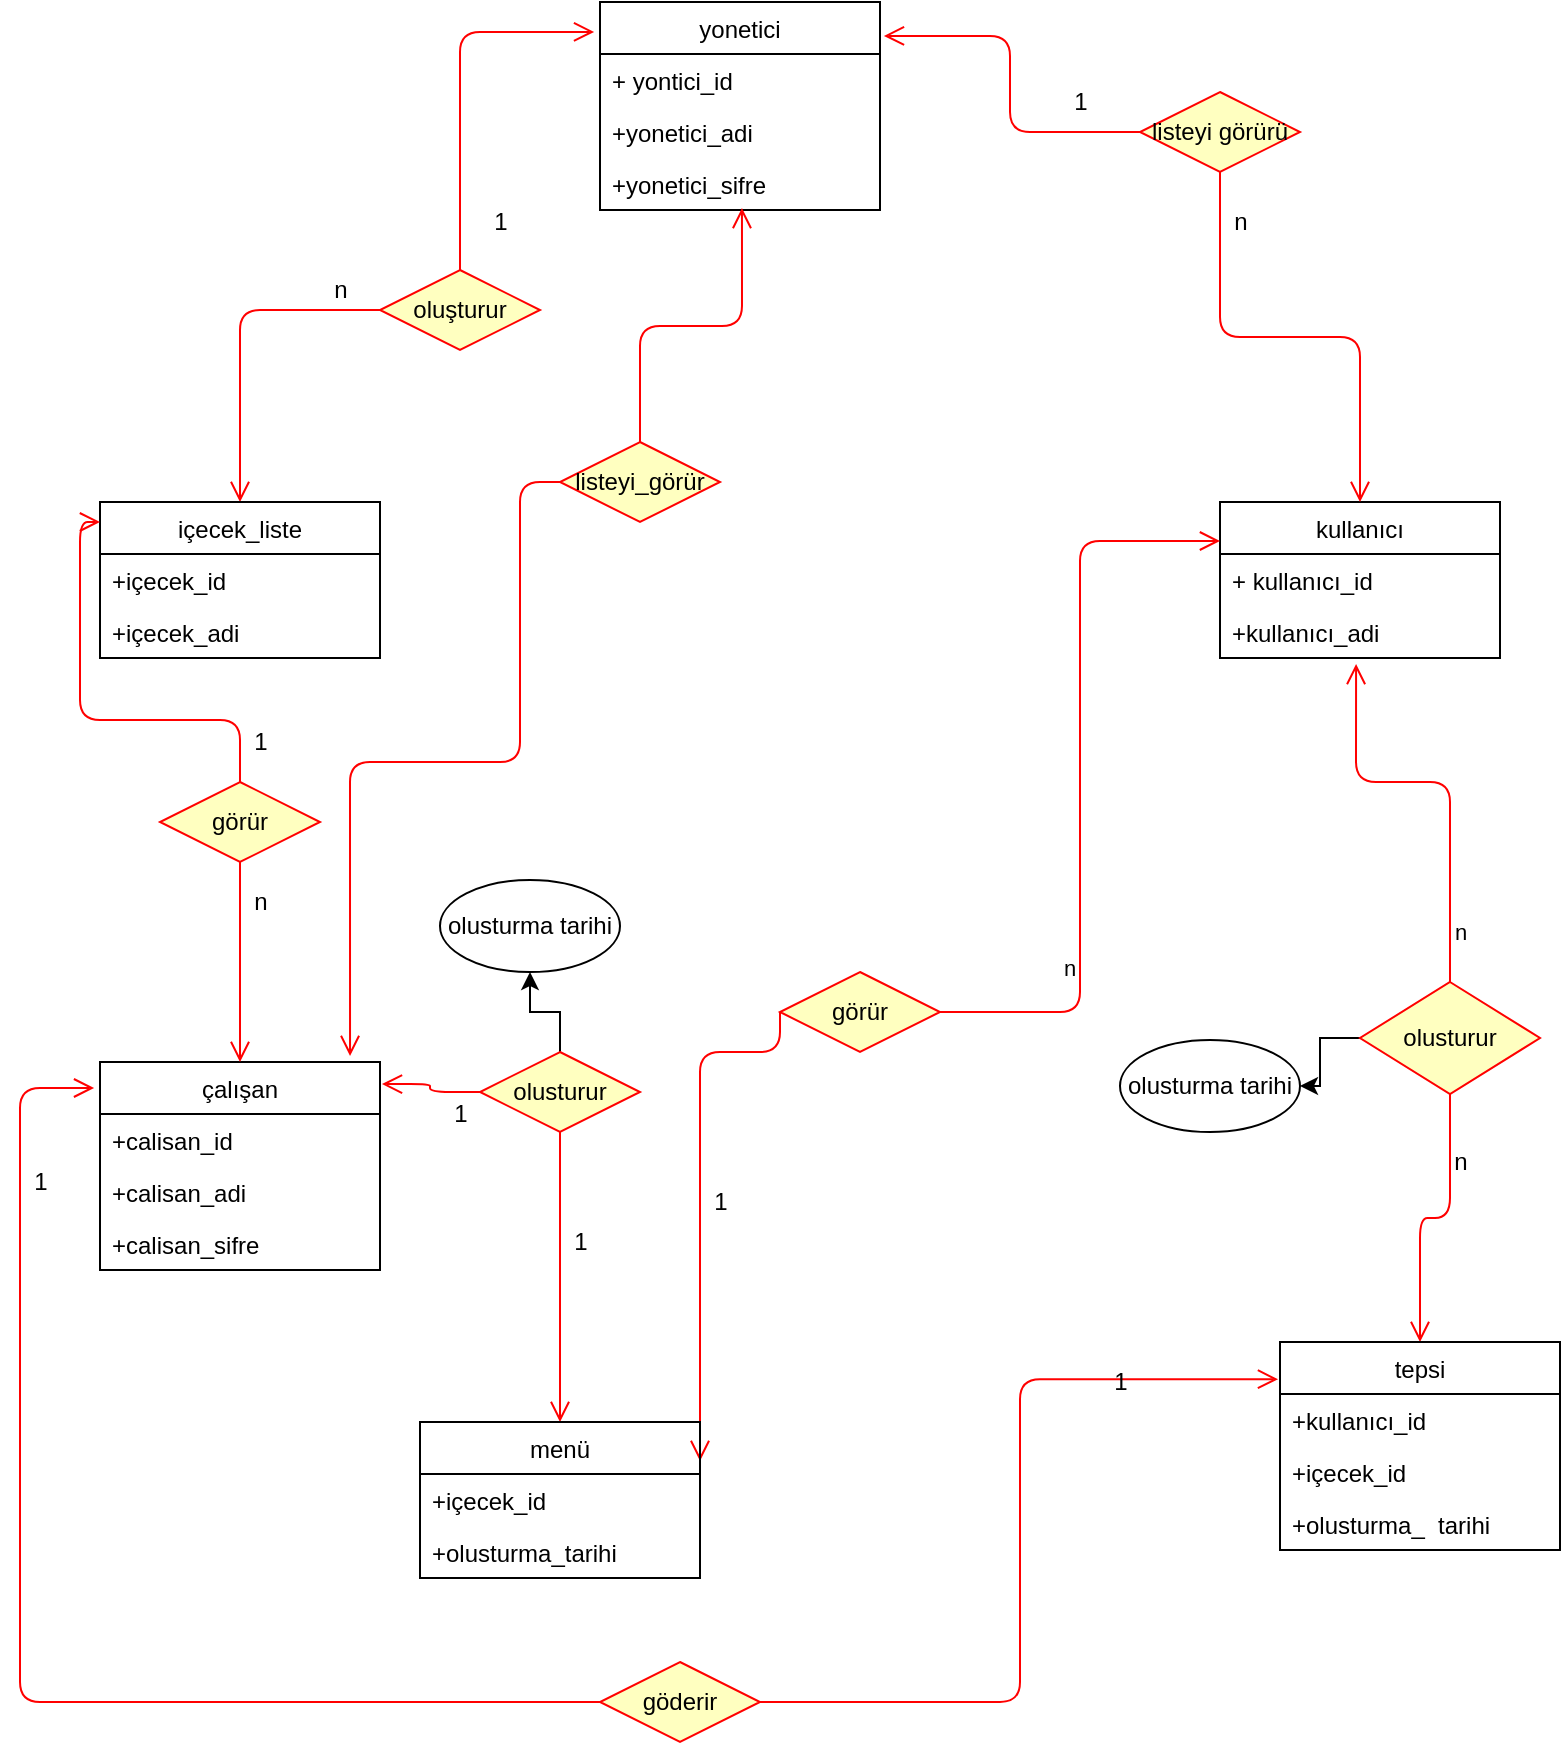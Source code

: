 <mxfile version="14.5.8" type="github">
  <diagram id="p__v9j3c49mNYrNBz_HG" name="Page-1">
    <mxGraphModel dx="942" dy="614" grid="1" gridSize="10" guides="1" tooltips="1" connect="1" arrows="1" fold="1" page="1" pageScale="1" pageWidth="827" pageHeight="1169" math="0" shadow="0">
      <root>
        <object label="" id="0">
          <mxCell />
        </object>
        <mxCell id="1" parent="0" />
        <mxCell id="vbaEZDl9QH7F2FkEWpM7-30" value="yonetici" style="swimlane;fontStyle=0;childLayout=stackLayout;horizontal=1;startSize=26;fillColor=none;horizontalStack=0;resizeParent=1;resizeParentMax=0;resizeLast=0;collapsible=1;marginBottom=0;" vertex="1" parent="1">
          <mxGeometry x="300" y="10" width="140" height="104" as="geometry" />
        </mxCell>
        <mxCell id="vbaEZDl9QH7F2FkEWpM7-31" value="+ yontici_id" style="text;strokeColor=none;fillColor=none;align=left;verticalAlign=top;spacingLeft=4;spacingRight=4;overflow=hidden;rotatable=0;points=[[0,0.5],[1,0.5]];portConstraint=eastwest;" vertex="1" parent="vbaEZDl9QH7F2FkEWpM7-30">
          <mxGeometry y="26" width="140" height="26" as="geometry" />
        </mxCell>
        <mxCell id="vbaEZDl9QH7F2FkEWpM7-32" value="+yonetici_adi&#xa;" style="text;strokeColor=none;fillColor=none;align=left;verticalAlign=top;spacingLeft=4;spacingRight=4;overflow=hidden;rotatable=0;points=[[0,0.5],[1,0.5]];portConstraint=eastwest;" vertex="1" parent="vbaEZDl9QH7F2FkEWpM7-30">
          <mxGeometry y="52" width="140" height="26" as="geometry" />
        </mxCell>
        <mxCell id="vbaEZDl9QH7F2FkEWpM7-33" value="+yonetici_sifre" style="text;strokeColor=none;fillColor=none;align=left;verticalAlign=top;spacingLeft=4;spacingRight=4;overflow=hidden;rotatable=0;points=[[0,0.5],[1,0.5]];portConstraint=eastwest;" vertex="1" parent="vbaEZDl9QH7F2FkEWpM7-30">
          <mxGeometry y="78" width="140" height="26" as="geometry" />
        </mxCell>
        <mxCell id="vbaEZDl9QH7F2FkEWpM7-34" value="oluşturur" style="rhombus;whiteSpace=wrap;html=1;fillColor=#ffffc0;strokeColor=#ff0000;" vertex="1" parent="1">
          <mxGeometry x="190" y="144" width="80" height="40" as="geometry" />
        </mxCell>
        <mxCell id="vbaEZDl9QH7F2FkEWpM7-35" value="" style="edgeStyle=orthogonalEdgeStyle;html=1;align=left;verticalAlign=bottom;endArrow=open;endSize=8;strokeColor=#ff0000;entryX=0.5;entryY=0;entryDx=0;entryDy=0;" edge="1" source="vbaEZDl9QH7F2FkEWpM7-34" parent="1" target="vbaEZDl9QH7F2FkEWpM7-44">
          <mxGeometry x="-0.518" y="-44" relative="1" as="geometry">
            <mxPoint x="110" y="250" as="targetPoint" />
            <Array as="points">
              <mxPoint x="120" y="164" />
            </Array>
            <mxPoint as="offset" />
          </mxGeometry>
        </mxCell>
        <mxCell id="vbaEZDl9QH7F2FkEWpM7-36" value="" style="edgeStyle=orthogonalEdgeStyle;html=1;align=left;verticalAlign=top;endArrow=open;endSize=8;strokeColor=#ff0000;entryX=-0.021;entryY=0.144;entryDx=0;entryDy=0;entryPerimeter=0;" edge="1" source="vbaEZDl9QH7F2FkEWpM7-34" parent="1" target="vbaEZDl9QH7F2FkEWpM7-30">
          <mxGeometry x="0.204" y="66" relative="1" as="geometry">
            <mxPoint x="160" y="220" as="targetPoint" />
            <Array as="points">
              <mxPoint x="230" y="25" />
            </Array>
            <mxPoint x="-37" y="11" as="offset" />
          </mxGeometry>
        </mxCell>
        <mxCell id="vbaEZDl9QH7F2FkEWpM7-42" value="1" style="text;html=1;align=center;verticalAlign=middle;resizable=0;points=[];autosize=1;strokeColor=none;" vertex="1" parent="1">
          <mxGeometry x="240" y="110" width="20" height="20" as="geometry" />
        </mxCell>
        <mxCell id="vbaEZDl9QH7F2FkEWpM7-43" value="n" style="text;html=1;align=center;verticalAlign=middle;resizable=0;points=[];autosize=1;strokeColor=none;" vertex="1" parent="1">
          <mxGeometry x="160" y="144" width="20" height="20" as="geometry" />
        </mxCell>
        <mxCell id="vbaEZDl9QH7F2FkEWpM7-44" value="içecek_liste" style="swimlane;fontStyle=0;childLayout=stackLayout;horizontal=1;startSize=26;fillColor=none;horizontalStack=0;resizeParent=1;resizeParentMax=0;resizeLast=0;collapsible=1;marginBottom=0;" vertex="1" parent="1">
          <mxGeometry x="50" y="260" width="140" height="78" as="geometry" />
        </mxCell>
        <mxCell id="vbaEZDl9QH7F2FkEWpM7-45" value="+içecek_id" style="text;strokeColor=none;fillColor=none;align=left;verticalAlign=top;spacingLeft=4;spacingRight=4;overflow=hidden;rotatable=0;points=[[0,0.5],[1,0.5]];portConstraint=eastwest;" vertex="1" parent="vbaEZDl9QH7F2FkEWpM7-44">
          <mxGeometry y="26" width="140" height="26" as="geometry" />
        </mxCell>
        <mxCell id="vbaEZDl9QH7F2FkEWpM7-46" value="+içecek_adi" style="text;strokeColor=none;fillColor=none;align=left;verticalAlign=top;spacingLeft=4;spacingRight=4;overflow=hidden;rotatable=0;points=[[0,0.5],[1,0.5]];portConstraint=eastwest;" vertex="1" parent="vbaEZDl9QH7F2FkEWpM7-44">
          <mxGeometry y="52" width="140" height="26" as="geometry" />
        </mxCell>
        <mxCell id="vbaEZDl9QH7F2FkEWpM7-48" value="kullanıcı" style="swimlane;fontStyle=0;childLayout=stackLayout;horizontal=1;startSize=26;fillColor=none;horizontalStack=0;resizeParent=1;resizeParentMax=0;resizeLast=0;collapsible=1;marginBottom=0;" vertex="1" parent="1">
          <mxGeometry x="610" y="260" width="140" height="78" as="geometry" />
        </mxCell>
        <mxCell id="vbaEZDl9QH7F2FkEWpM7-49" value="+ kullanıcı_id" style="text;strokeColor=none;fillColor=none;align=left;verticalAlign=top;spacingLeft=4;spacingRight=4;overflow=hidden;rotatable=0;points=[[0,0.5],[1,0.5]];portConstraint=eastwest;" vertex="1" parent="vbaEZDl9QH7F2FkEWpM7-48">
          <mxGeometry y="26" width="140" height="26" as="geometry" />
        </mxCell>
        <mxCell id="vbaEZDl9QH7F2FkEWpM7-50" value="+kullanıcı_adi" style="text;strokeColor=none;fillColor=none;align=left;verticalAlign=top;spacingLeft=4;spacingRight=4;overflow=hidden;rotatable=0;points=[[0,0.5],[1,0.5]];portConstraint=eastwest;" vertex="1" parent="vbaEZDl9QH7F2FkEWpM7-48">
          <mxGeometry y="52" width="140" height="26" as="geometry" />
        </mxCell>
        <mxCell id="vbaEZDl9QH7F2FkEWpM7-52" value="görür" style="rhombus;whiteSpace=wrap;html=1;fillColor=#ffffc0;strokeColor=#ff0000;" vertex="1" parent="1">
          <mxGeometry x="390" y="495" width="80" height="40" as="geometry" />
        </mxCell>
        <mxCell id="vbaEZDl9QH7F2FkEWpM7-53" value="n" style="edgeStyle=orthogonalEdgeStyle;html=1;align=left;verticalAlign=bottom;endArrow=open;endSize=8;strokeColor=#ff0000;entryX=0;entryY=0.25;entryDx=0;entryDy=0;" edge="1" source="vbaEZDl9QH7F2FkEWpM7-52" parent="1" target="vbaEZDl9QH7F2FkEWpM7-48">
          <mxGeometry x="-0.554" y="10" relative="1" as="geometry">
            <mxPoint x="504" y="280" as="targetPoint" />
            <mxPoint as="offset" />
          </mxGeometry>
        </mxCell>
        <mxCell id="vbaEZDl9QH7F2FkEWpM7-54" value="" style="edgeStyle=orthogonalEdgeStyle;html=1;align=left;verticalAlign=top;endArrow=open;endSize=8;strokeColor=#ff0000;entryX=1;entryY=0.25;entryDx=0;entryDy=0;exitX=0;exitY=0.5;exitDx=0;exitDy=0;" edge="1" source="vbaEZDl9QH7F2FkEWpM7-52" parent="1" target="vbaEZDl9QH7F2FkEWpM7-90">
          <mxGeometry x="-0.492" y="-20" relative="1" as="geometry">
            <mxPoint x="364" y="410" as="targetPoint" />
            <Array as="points">
              <mxPoint x="390" y="535" />
              <mxPoint x="350" y="535" />
            </Array>
            <mxPoint as="offset" />
          </mxGeometry>
        </mxCell>
        <mxCell id="vbaEZDl9QH7F2FkEWpM7-56" value="çalışan" style="swimlane;fontStyle=0;childLayout=stackLayout;horizontal=1;startSize=26;fillColor=none;horizontalStack=0;resizeParent=1;resizeParentMax=0;resizeLast=0;collapsible=1;marginBottom=0;" vertex="1" parent="1">
          <mxGeometry x="50" y="540" width="140" height="104" as="geometry" />
        </mxCell>
        <mxCell id="vbaEZDl9QH7F2FkEWpM7-57" value="+calisan_id" style="text;strokeColor=none;fillColor=none;align=left;verticalAlign=top;spacingLeft=4;spacingRight=4;overflow=hidden;rotatable=0;points=[[0,0.5],[1,0.5]];portConstraint=eastwest;" vertex="1" parent="vbaEZDl9QH7F2FkEWpM7-56">
          <mxGeometry y="26" width="140" height="26" as="geometry" />
        </mxCell>
        <mxCell id="vbaEZDl9QH7F2FkEWpM7-58" value="+calisan_adi" style="text;strokeColor=none;fillColor=none;align=left;verticalAlign=top;spacingLeft=4;spacingRight=4;overflow=hidden;rotatable=0;points=[[0,0.5],[1,0.5]];portConstraint=eastwest;" vertex="1" parent="vbaEZDl9QH7F2FkEWpM7-56">
          <mxGeometry y="52" width="140" height="26" as="geometry" />
        </mxCell>
        <mxCell id="vbaEZDl9QH7F2FkEWpM7-59" value="+calisan_sifre" style="text;strokeColor=none;fillColor=none;align=left;verticalAlign=top;spacingLeft=4;spacingRight=4;overflow=hidden;rotatable=0;points=[[0,0.5],[1,0.5]];portConstraint=eastwest;" vertex="1" parent="vbaEZDl9QH7F2FkEWpM7-56">
          <mxGeometry y="78" width="140" height="26" as="geometry" />
        </mxCell>
        <mxCell id="vbaEZDl9QH7F2FkEWpM7-110" style="edgeStyle=orthogonalEdgeStyle;rounded=0;orthogonalLoop=1;jettySize=auto;html=1;" edge="1" parent="1" source="vbaEZDl9QH7F2FkEWpM7-60" target="vbaEZDl9QH7F2FkEWpM7-109">
          <mxGeometry relative="1" as="geometry" />
        </mxCell>
        <mxCell id="vbaEZDl9QH7F2FkEWpM7-60" value="olusturur" style="rhombus;whiteSpace=wrap;html=1;fillColor=#ffffc0;strokeColor=#ff0000;" vertex="1" parent="1">
          <mxGeometry x="680" y="500" width="90" height="56" as="geometry" />
        </mxCell>
        <mxCell id="vbaEZDl9QH7F2FkEWpM7-61" value="" style="edgeStyle=orthogonalEdgeStyle;html=1;align=left;verticalAlign=bottom;endArrow=open;endSize=8;strokeColor=#ff0000;entryX=0.486;entryY=1.115;entryDx=0;entryDy=0;entryPerimeter=0;exitX=0.5;exitY=0;exitDx=0;exitDy=0;" edge="1" source="vbaEZDl9QH7F2FkEWpM7-60" parent="1" target="vbaEZDl9QH7F2FkEWpM7-50">
          <mxGeometry x="-1" relative="1" as="geometry">
            <mxPoint x="630" y="440" as="targetPoint" />
            <Array as="points">
              <mxPoint x="725" y="400" />
              <mxPoint x="678" y="400" />
            </Array>
          </mxGeometry>
        </mxCell>
        <mxCell id="vbaEZDl9QH7F2FkEWpM7-103" value="n" style="edgeLabel;html=1;align=center;verticalAlign=middle;resizable=0;points=[];" vertex="1" connectable="0" parent="vbaEZDl9QH7F2FkEWpM7-61">
          <mxGeometry x="-0.757" y="-5" relative="1" as="geometry">
            <mxPoint as="offset" />
          </mxGeometry>
        </mxCell>
        <mxCell id="vbaEZDl9QH7F2FkEWpM7-62" value="" style="edgeStyle=orthogonalEdgeStyle;html=1;align=left;verticalAlign=top;endArrow=open;endSize=8;strokeColor=#ff0000;entryX=0.5;entryY=0;entryDx=0;entryDy=0;" edge="1" source="vbaEZDl9QH7F2FkEWpM7-60" parent="1" target="vbaEZDl9QH7F2FkEWpM7-64">
          <mxGeometry x="-1" relative="1" as="geometry">
            <mxPoint x="460" y="480" as="targetPoint" />
          </mxGeometry>
        </mxCell>
        <mxCell id="vbaEZDl9QH7F2FkEWpM7-64" value="tepsi" style="swimlane;fontStyle=0;childLayout=stackLayout;horizontal=1;startSize=26;fillColor=none;horizontalStack=0;resizeParent=1;resizeParentMax=0;resizeLast=0;collapsible=1;marginBottom=0;" vertex="1" parent="1">
          <mxGeometry x="640" y="680" width="140" height="104" as="geometry" />
        </mxCell>
        <mxCell id="vbaEZDl9QH7F2FkEWpM7-65" value="+kullanıcı_id" style="text;strokeColor=none;fillColor=none;align=left;verticalAlign=top;spacingLeft=4;spacingRight=4;overflow=hidden;rotatable=0;points=[[0,0.5],[1,0.5]];portConstraint=eastwest;" vertex="1" parent="vbaEZDl9QH7F2FkEWpM7-64">
          <mxGeometry y="26" width="140" height="26" as="geometry" />
        </mxCell>
        <mxCell id="vbaEZDl9QH7F2FkEWpM7-66" value="+içecek_id" style="text;strokeColor=none;fillColor=none;align=left;verticalAlign=top;spacingLeft=4;spacingRight=4;overflow=hidden;rotatable=0;points=[[0,0.5],[1,0.5]];portConstraint=eastwest;" vertex="1" parent="vbaEZDl9QH7F2FkEWpM7-64">
          <mxGeometry y="52" width="140" height="26" as="geometry" />
        </mxCell>
        <mxCell id="vbaEZDl9QH7F2FkEWpM7-114" value="+olusturma_  tarihi" style="text;strokeColor=none;fillColor=none;align=left;verticalAlign=top;spacingLeft=4;spacingRight=4;overflow=hidden;rotatable=0;points=[[0,0.5],[1,0.5]];portConstraint=eastwest;" vertex="1" parent="vbaEZDl9QH7F2FkEWpM7-64">
          <mxGeometry y="78" width="140" height="26" as="geometry" />
        </mxCell>
        <mxCell id="vbaEZDl9QH7F2FkEWpM7-74" value="listeyi görürü" style="rhombus;whiteSpace=wrap;html=1;fillColor=#ffffc0;strokeColor=#ff0000;" vertex="1" parent="1">
          <mxGeometry x="570" y="55" width="80" height="40" as="geometry" />
        </mxCell>
        <mxCell id="vbaEZDl9QH7F2FkEWpM7-75" value="" style="edgeStyle=orthogonalEdgeStyle;html=1;align=left;verticalAlign=bottom;endArrow=open;endSize=8;strokeColor=#ff0000;entryX=0.5;entryY=0;entryDx=0;entryDy=0;" edge="1" source="vbaEZDl9QH7F2FkEWpM7-74" parent="1" target="vbaEZDl9QH7F2FkEWpM7-48">
          <mxGeometry x="0.298" y="68" relative="1" as="geometry">
            <mxPoint x="750" y="75" as="targetPoint" />
            <mxPoint x="-58" y="-68" as="offset" />
          </mxGeometry>
        </mxCell>
        <mxCell id="vbaEZDl9QH7F2FkEWpM7-76" value="" style="edgeStyle=orthogonalEdgeStyle;html=1;align=left;verticalAlign=top;endArrow=open;endSize=8;strokeColor=#ff0000;entryX=1.014;entryY=0.163;entryDx=0;entryDy=0;entryPerimeter=0;" edge="1" source="vbaEZDl9QH7F2FkEWpM7-74" parent="1" target="vbaEZDl9QH7F2FkEWpM7-30">
          <mxGeometry x="-1" relative="1" as="geometry">
            <mxPoint x="460" y="68" as="targetPoint" />
          </mxGeometry>
        </mxCell>
        <mxCell id="vbaEZDl9QH7F2FkEWpM7-77" value="1" style="text;html=1;align=center;verticalAlign=middle;resizable=0;points=[];autosize=1;strokeColor=none;" vertex="1" parent="1">
          <mxGeometry x="530" y="50" width="20" height="20" as="geometry" />
        </mxCell>
        <mxCell id="vbaEZDl9QH7F2FkEWpM7-78" value="n" style="text;html=1;align=center;verticalAlign=middle;resizable=0;points=[];autosize=1;strokeColor=none;" vertex="1" parent="1">
          <mxGeometry x="610" y="110" width="20" height="20" as="geometry" />
        </mxCell>
        <mxCell id="vbaEZDl9QH7F2FkEWpM7-80" value="görür" style="rhombus;whiteSpace=wrap;html=1;fillColor=#ffffc0;strokeColor=#ff0000;" vertex="1" parent="1">
          <mxGeometry x="80" y="400" width="80" height="40" as="geometry" />
        </mxCell>
        <mxCell id="vbaEZDl9QH7F2FkEWpM7-81" value="" style="edgeStyle=orthogonalEdgeStyle;html=1;align=left;verticalAlign=bottom;endArrow=open;endSize=8;strokeColor=#ff0000;entryX=0;entryY=0.128;entryDx=0;entryDy=0;entryPerimeter=0;" edge="1" source="vbaEZDl9QH7F2FkEWpM7-80" parent="1" target="vbaEZDl9QH7F2FkEWpM7-44">
          <mxGeometry x="-1" relative="1" as="geometry">
            <mxPoint x="260" y="420" as="targetPoint" />
          </mxGeometry>
        </mxCell>
        <mxCell id="vbaEZDl9QH7F2FkEWpM7-82" value="" style="edgeStyle=orthogonalEdgeStyle;html=1;align=left;verticalAlign=top;endArrow=open;endSize=8;strokeColor=#ff0000;entryX=0.5;entryY=0;entryDx=0;entryDy=0;" edge="1" source="vbaEZDl9QH7F2FkEWpM7-80" parent="1" target="vbaEZDl9QH7F2FkEWpM7-56">
          <mxGeometry x="-1" relative="1" as="geometry">
            <mxPoint x="120" y="500" as="targetPoint" />
          </mxGeometry>
        </mxCell>
        <mxCell id="vbaEZDl9QH7F2FkEWpM7-112" style="edgeStyle=orthogonalEdgeStyle;rounded=0;orthogonalLoop=1;jettySize=auto;html=1;entryX=0.5;entryY=1;entryDx=0;entryDy=0;" edge="1" parent="1" source="vbaEZDl9QH7F2FkEWpM7-83" target="vbaEZDl9QH7F2FkEWpM7-111">
          <mxGeometry relative="1" as="geometry" />
        </mxCell>
        <mxCell id="vbaEZDl9QH7F2FkEWpM7-83" value="olusturur" style="rhombus;whiteSpace=wrap;html=1;fillColor=#ffffc0;strokeColor=#ff0000;" vertex="1" parent="1">
          <mxGeometry x="240" y="535" width="80" height="40" as="geometry" />
        </mxCell>
        <mxCell id="vbaEZDl9QH7F2FkEWpM7-84" value="" style="edgeStyle=orthogonalEdgeStyle;html=1;align=left;verticalAlign=bottom;endArrow=open;endSize=8;strokeColor=#ff0000;entryX=0.5;entryY=0;entryDx=0;entryDy=0;" edge="1" source="vbaEZDl9QH7F2FkEWpM7-83" parent="1" target="vbaEZDl9QH7F2FkEWpM7-90">
          <mxGeometry x="-1" relative="1" as="geometry">
            <mxPoint x="280" y="700" as="targetPoint" />
          </mxGeometry>
        </mxCell>
        <mxCell id="vbaEZDl9QH7F2FkEWpM7-85" value="" style="edgeStyle=orthogonalEdgeStyle;html=1;align=left;verticalAlign=top;endArrow=open;endSize=8;strokeColor=#ff0000;entryX=1.007;entryY=0.106;entryDx=0;entryDy=0;entryPerimeter=0;" edge="1" source="vbaEZDl9QH7F2FkEWpM7-83" parent="1" target="vbaEZDl9QH7F2FkEWpM7-56">
          <mxGeometry x="-1" relative="1" as="geometry">
            <mxPoint x="280" y="635" as="targetPoint" />
          </mxGeometry>
        </mxCell>
        <mxCell id="vbaEZDl9QH7F2FkEWpM7-90" value="menü" style="swimlane;fontStyle=0;childLayout=stackLayout;horizontal=1;startSize=26;fillColor=none;horizontalStack=0;resizeParent=1;resizeParentMax=0;resizeLast=0;collapsible=1;marginBottom=0;" vertex="1" parent="1">
          <mxGeometry x="210" y="720" width="140" height="78" as="geometry" />
        </mxCell>
        <mxCell id="vbaEZDl9QH7F2FkEWpM7-91" value="+içecek_id" style="text;strokeColor=none;fillColor=none;align=left;verticalAlign=top;spacingLeft=4;spacingRight=4;overflow=hidden;rotatable=0;points=[[0,0.5],[1,0.5]];portConstraint=eastwest;" vertex="1" parent="vbaEZDl9QH7F2FkEWpM7-90">
          <mxGeometry y="26" width="140" height="26" as="geometry" />
        </mxCell>
        <mxCell id="vbaEZDl9QH7F2FkEWpM7-113" value="+olusturma_tarihi" style="text;strokeColor=none;fillColor=none;align=left;verticalAlign=top;spacingLeft=4;spacingRight=4;overflow=hidden;rotatable=0;points=[[0,0.5],[1,0.5]];portConstraint=eastwest;" vertex="1" parent="vbaEZDl9QH7F2FkEWpM7-90">
          <mxGeometry y="52" width="140" height="26" as="geometry" />
        </mxCell>
        <mxCell id="vbaEZDl9QH7F2FkEWpM7-97" value="göderir" style="rhombus;whiteSpace=wrap;html=1;fillColor=#ffffc0;strokeColor=#ff0000;" vertex="1" parent="1">
          <mxGeometry x="300" y="840" width="80" height="40" as="geometry" />
        </mxCell>
        <mxCell id="vbaEZDl9QH7F2FkEWpM7-98" value="" style="edgeStyle=orthogonalEdgeStyle;html=1;align=left;verticalAlign=bottom;endArrow=open;endSize=8;strokeColor=#ff0000;entryX=-0.007;entryY=0.179;entryDx=0;entryDy=0;entryPerimeter=0;" edge="1" source="vbaEZDl9QH7F2FkEWpM7-97" parent="1" target="vbaEZDl9QH7F2FkEWpM7-64">
          <mxGeometry x="-1" relative="1" as="geometry">
            <mxPoint x="480" y="860" as="targetPoint" />
          </mxGeometry>
        </mxCell>
        <mxCell id="vbaEZDl9QH7F2FkEWpM7-99" value="" style="edgeStyle=orthogonalEdgeStyle;html=1;align=left;verticalAlign=top;endArrow=open;endSize=8;strokeColor=#ff0000;entryX=-0.021;entryY=0.125;entryDx=0;entryDy=0;entryPerimeter=0;" edge="1" source="vbaEZDl9QH7F2FkEWpM7-97" parent="1" target="vbaEZDl9QH7F2FkEWpM7-56">
          <mxGeometry x="-1" relative="1" as="geometry">
            <mxPoint x="340" y="940" as="targetPoint" />
            <Array as="points">
              <mxPoint x="10" y="860" />
              <mxPoint x="10" y="553" />
            </Array>
          </mxGeometry>
        </mxCell>
        <mxCell id="vbaEZDl9QH7F2FkEWpM7-100" value="1" style="text;html=1;align=center;verticalAlign=middle;resizable=0;points=[];autosize=1;strokeColor=none;" vertex="1" parent="1">
          <mxGeometry x="220" y="556" width="20" height="20" as="geometry" />
        </mxCell>
        <mxCell id="vbaEZDl9QH7F2FkEWpM7-101" value="1" style="text;html=1;align=center;verticalAlign=middle;resizable=0;points=[];autosize=1;strokeColor=none;" vertex="1" parent="1">
          <mxGeometry x="280" y="620" width="20" height="20" as="geometry" />
        </mxCell>
        <mxCell id="vbaEZDl9QH7F2FkEWpM7-102" value="1" style="text;html=1;align=center;verticalAlign=middle;resizable=0;points=[];autosize=1;strokeColor=none;" vertex="1" parent="1">
          <mxGeometry x="350" y="600" width="20" height="20" as="geometry" />
        </mxCell>
        <mxCell id="vbaEZDl9QH7F2FkEWpM7-104" value="n" style="text;html=1;align=center;verticalAlign=middle;resizable=0;points=[];autosize=1;strokeColor=none;" vertex="1" parent="1">
          <mxGeometry x="720" y="580" width="20" height="20" as="geometry" />
        </mxCell>
        <mxCell id="vbaEZDl9QH7F2FkEWpM7-105" value="1" style="text;html=1;align=center;verticalAlign=middle;resizable=0;points=[];autosize=1;strokeColor=none;" vertex="1" parent="1">
          <mxGeometry x="550" y="690" width="20" height="20" as="geometry" />
        </mxCell>
        <mxCell id="vbaEZDl9QH7F2FkEWpM7-106" value="1" style="text;html=1;align=center;verticalAlign=middle;resizable=0;points=[];autosize=1;strokeColor=none;" vertex="1" parent="1">
          <mxGeometry x="10" y="590" width="20" height="20" as="geometry" />
        </mxCell>
        <mxCell id="vbaEZDl9QH7F2FkEWpM7-107" value="1" style="text;html=1;align=center;verticalAlign=middle;resizable=0;points=[];autosize=1;strokeColor=none;" vertex="1" parent="1">
          <mxGeometry x="120" y="370" width="20" height="20" as="geometry" />
        </mxCell>
        <mxCell id="vbaEZDl9QH7F2FkEWpM7-108" value="n" style="text;html=1;align=center;verticalAlign=middle;resizable=0;points=[];autosize=1;strokeColor=none;" vertex="1" parent="1">
          <mxGeometry x="120" y="450" width="20" height="20" as="geometry" />
        </mxCell>
        <mxCell id="vbaEZDl9QH7F2FkEWpM7-109" value="olusturma tarihi" style="ellipse;whiteSpace=wrap;html=1;" vertex="1" parent="1">
          <mxGeometry x="560" y="529" width="90" height="46" as="geometry" />
        </mxCell>
        <mxCell id="vbaEZDl9QH7F2FkEWpM7-111" value="olusturma tarihi" style="ellipse;whiteSpace=wrap;html=1;" vertex="1" parent="1">
          <mxGeometry x="220" y="449" width="90" height="46" as="geometry" />
        </mxCell>
        <mxCell id="vbaEZDl9QH7F2FkEWpM7-116" value="listeyi_görür" style="rhombus;whiteSpace=wrap;html=1;fillColor=#ffffc0;strokeColor=#ff0000;" vertex="1" parent="1">
          <mxGeometry x="280" y="230" width="80" height="40" as="geometry" />
        </mxCell>
        <mxCell id="vbaEZDl9QH7F2FkEWpM7-117" value="" style="edgeStyle=orthogonalEdgeStyle;html=1;align=left;verticalAlign=bottom;endArrow=open;endSize=8;strokeColor=#ff0000;entryX=0.507;entryY=0.962;entryDx=0;entryDy=0;entryPerimeter=0;" edge="1" source="vbaEZDl9QH7F2FkEWpM7-116" parent="1" target="vbaEZDl9QH7F2FkEWpM7-33">
          <mxGeometry x="-1" relative="1" as="geometry">
            <mxPoint x="460" y="250" as="targetPoint" />
          </mxGeometry>
        </mxCell>
        <mxCell id="vbaEZDl9QH7F2FkEWpM7-118" value="" style="edgeStyle=orthogonalEdgeStyle;html=1;align=left;verticalAlign=top;endArrow=open;endSize=8;strokeColor=#ff0000;entryX=0.893;entryY=-0.029;entryDx=0;entryDy=0;entryPerimeter=0;" edge="1" source="vbaEZDl9QH7F2FkEWpM7-116" parent="1" target="vbaEZDl9QH7F2FkEWpM7-56">
          <mxGeometry x="-1" relative="1" as="geometry">
            <mxPoint x="320" y="330" as="targetPoint" />
            <Array as="points">
              <mxPoint x="260" y="250" />
              <mxPoint x="260" y="390" />
              <mxPoint x="175" y="390" />
            </Array>
          </mxGeometry>
        </mxCell>
      </root>
    </mxGraphModel>
  </diagram>
</mxfile>
